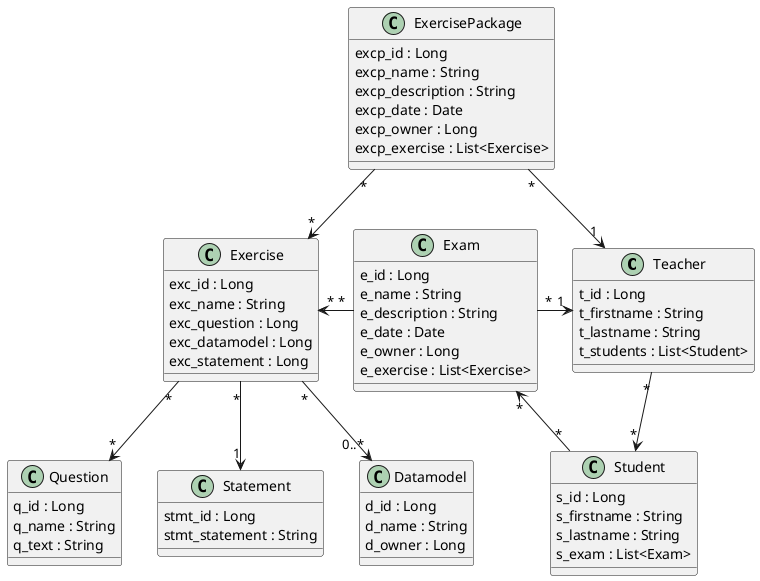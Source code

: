 @startuml
    class Teacher {
      t_id : Long
      t_firstname : String
      t_lastname : String
      t_students : List<Student>
    }
    class Student {
      s_id : Long
      s_firstname : String
      s_lastname : String
      s_exam : List<Exam>
      's_knowledge:
    }
    class Exercise {
      exc_id : Long
      exc_name : String
      exc_question : Long
      exc_datamodel : Long
      exc_statement : Long
    }
    class Question {
      q_id : Long
      q_name : String
      q_text : String
    }
    class Statement {
      stmt_id : Long
      stmt_statement : String
    }
    class Exam {
      e_id : Long
      e_name : String
      e_description : String
      e_date : Date
      e_owner : Long
      e_exercise : List<Exercise>
    }
    class ExercisePackage{
      excp_id : Long
      excp_name : String
      excp_description : String
      excp_date : Date
      excp_owner : Long
      excp_exercise : List<Exercise>
    }
    class Datamodel {
      d_id : Long
      d_name : String
      d_owner : Long
    }

Exam "*" -right-> "1" Teacher
Exam "*" -left-> "*" Exercise
ExercisePackage "*" --> "1" Teacher
ExercisePackage "*" --> "*" Exercise
Exercise "*" --> "0..*" Datamodel
Exercise "*" --> "*" Question
Exercise "*" --> "1" Statement
Teacher "*" --> "*" Student
Student "*" --> "*" Exam


@enduml